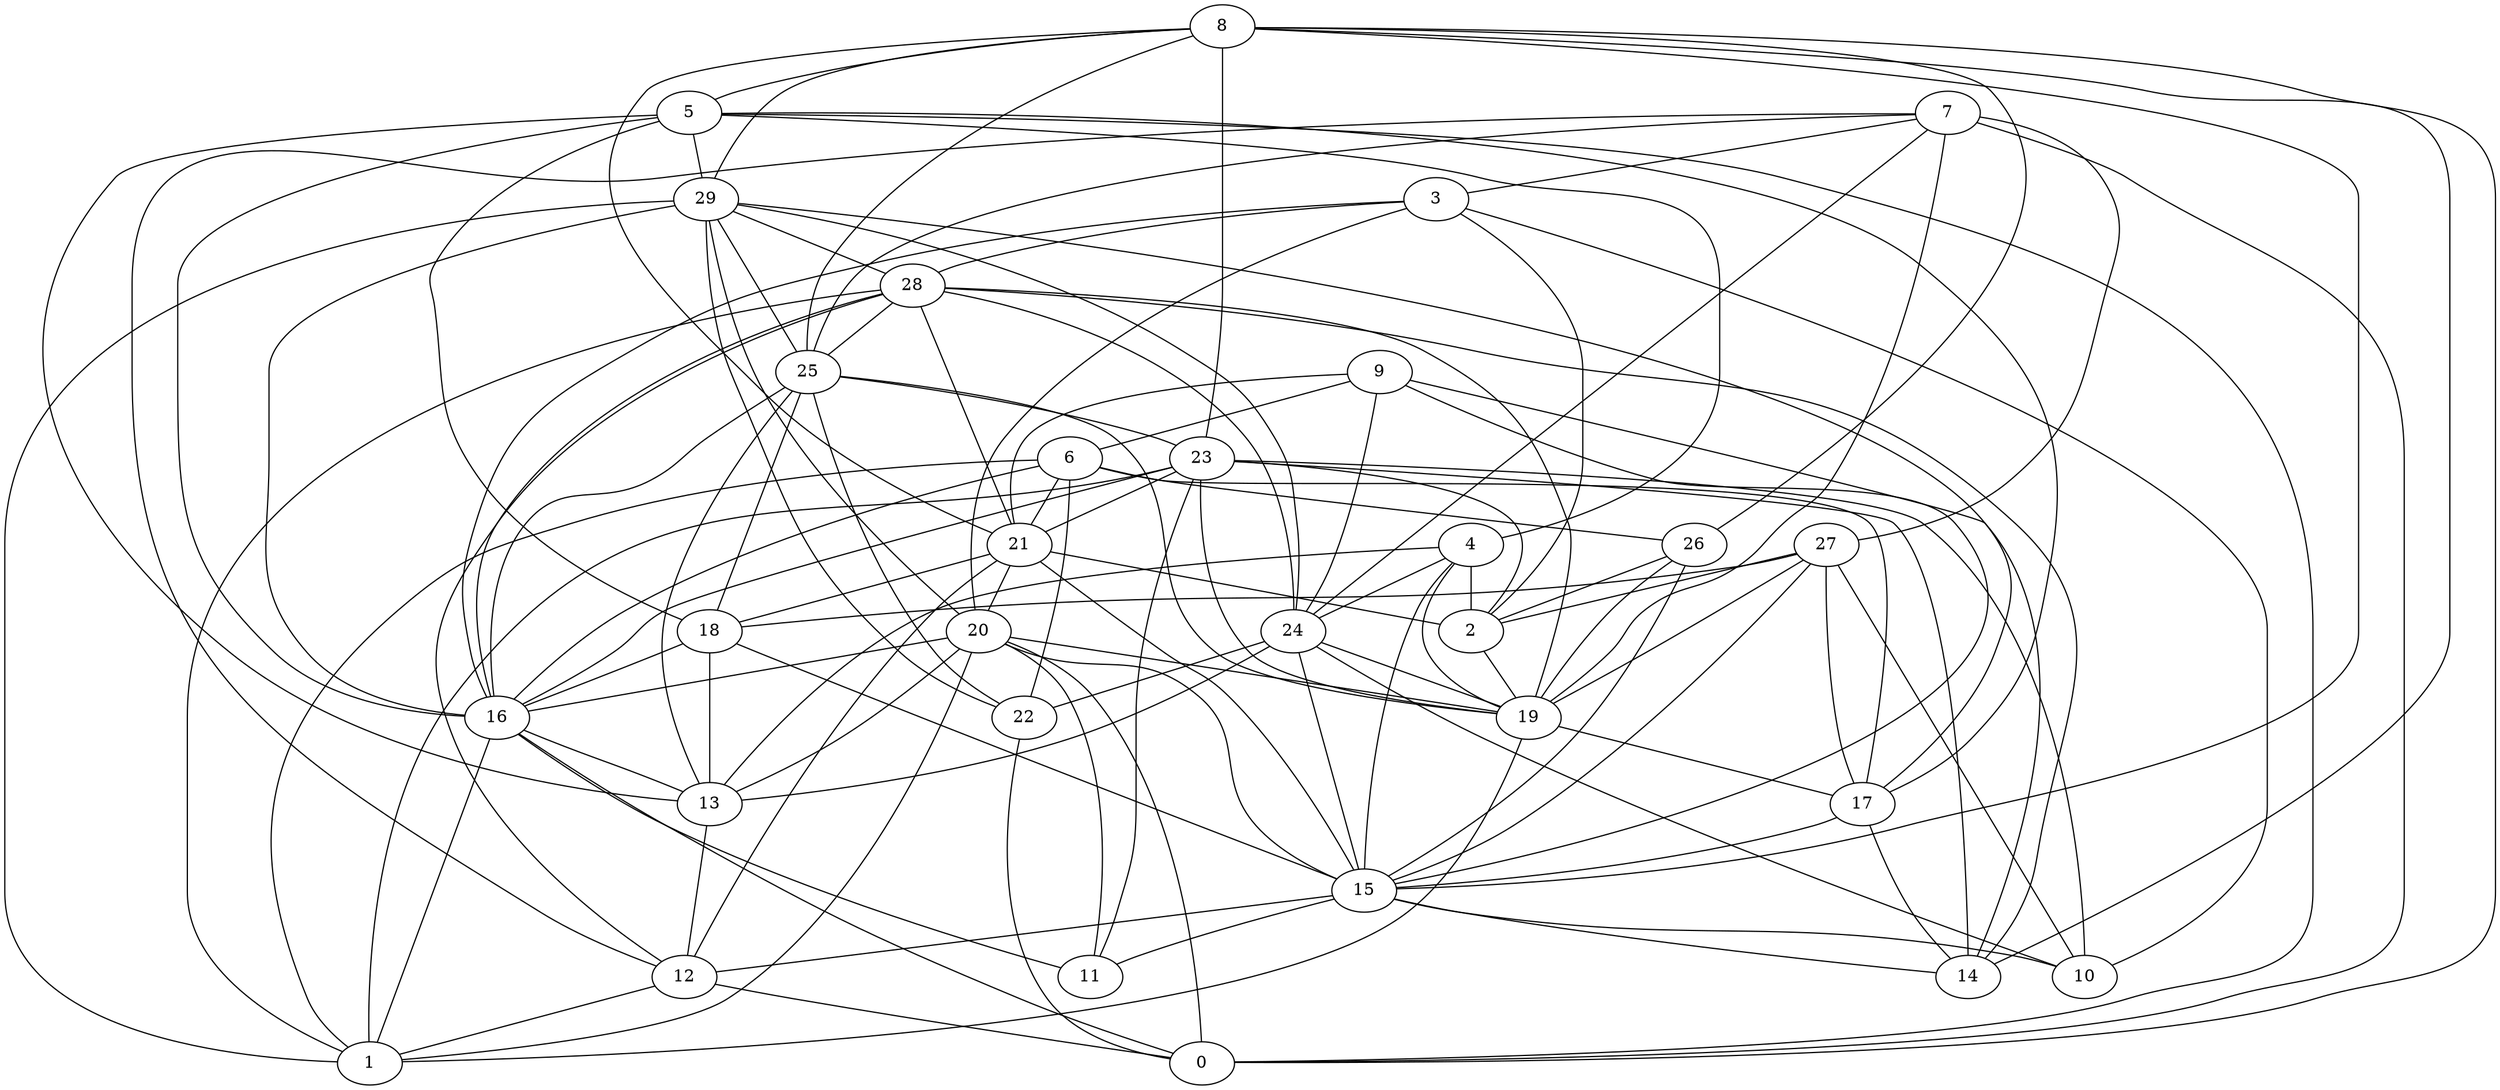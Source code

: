 digraph GG_graph {

subgraph G_graph {
edge [color = black]
"18" -> "16" [dir = none]
"20" -> "19" [dir = none]
"20" -> "0" [dir = none]
"20" -> "15" [dir = none]
"20" -> "11" [dir = none]
"24" -> "13" [dir = none]
"24" -> "19" [dir = none]
"16" -> "0" [dir = none]
"9" -> "24" [dir = none]
"9" -> "14" [dir = none]
"29" -> "17" [dir = none]
"29" -> "28" [dir = none]
"29" -> "1" [dir = none]
"13" -> "12" [dir = none]
"15" -> "11" [dir = none]
"15" -> "14" [dir = none]
"15" -> "10" [dir = none]
"26" -> "15" [dir = none]
"26" -> "2" [dir = none]
"17" -> "14" [dir = none]
"28" -> "12" [dir = none]
"28" -> "19" [dir = none]
"28" -> "21" [dir = none]
"28" -> "24" [dir = none]
"28" -> "1" [dir = none]
"28" -> "16" [dir = none]
"28" -> "14" [dir = none]
"19" -> "1" [dir = none]
"19" -> "17" [dir = none]
"3" -> "16" [dir = none]
"3" -> "20" [dir = none]
"3" -> "28" [dir = none]
"3" -> "10" [dir = none]
"6" -> "21" [dir = none]
"6" -> "26" [dir = none]
"6" -> "16" [dir = none]
"6" -> "22" [dir = none]
"7" -> "25" [dir = none]
"7" -> "0" [dir = none]
"7" -> "3" [dir = none]
"27" -> "15" [dir = none]
"27" -> "17" [dir = none]
"5" -> "17" [dir = none]
"5" -> "29" [dir = none]
"5" -> "18" [dir = none]
"4" -> "15" [dir = none]
"4" -> "19" [dir = none]
"4" -> "2" [dir = none]
"8" -> "0" [dir = none]
"8" -> "15" [dir = none]
"21" -> "20" [dir = none]
"21" -> "12" [dir = none]
"23" -> "10" [dir = none]
"23" -> "2" [dir = none]
"23" -> "21" [dir = none]
"2" -> "19" [dir = none]
"25" -> "22" [dir = none]
"25" -> "23" [dir = none]
"8" -> "23" [dir = none]
"23" -> "19" [dir = none]
"8" -> "5" [dir = none]
"27" -> "2" [dir = none]
"9" -> "15" [dir = none]
"29" -> "20" [dir = none]
"22" -> "0" [dir = none]
"29" -> "25" [dir = none]
"16" -> "11" [dir = none]
"18" -> "15" [dir = none]
"27" -> "18" [dir = none]
"27" -> "19" [dir = none]
"24" -> "15" [dir = none]
"12" -> "1" [dir = none]
"5" -> "16" [dir = none]
"20" -> "1" [dir = none]
"9" -> "6" [dir = none]
"3" -> "2" [dir = none]
"23" -> "11" [dir = none]
"9" -> "21" [dir = none]
"7" -> "24" [dir = none]
"4" -> "13" [dir = none]
"16" -> "1" [dir = none]
"20" -> "16" [dir = none]
"7" -> "27" [dir = none]
"8" -> "26" [dir = none]
"5" -> "0" [dir = none]
"24" -> "10" [dir = none]
"6" -> "17" [dir = none]
"18" -> "13" [dir = none]
"8" -> "25" [dir = none]
"21" -> "18" [dir = none]
"29" -> "16" [dir = none]
"17" -> "15" [dir = none]
"25" -> "13" [dir = none]
"25" -> "19" [dir = none]
"29" -> "24" [dir = none]
"7" -> "12" [dir = none]
"29" -> "22" [dir = none]
"12" -> "0" [dir = none]
"28" -> "25" [dir = none]
"24" -> "22" [dir = none]
"4" -> "24" [dir = none]
"21" -> "15" [dir = none]
"8" -> "29" [dir = none]
"25" -> "18" [dir = none]
"23" -> "16" [dir = none]
"26" -> "19" [dir = none]
"8" -> "21" [dir = none]
"20" -> "13" [dir = none]
"23" -> "1" [dir = none]
"8" -> "14" [dir = none]
"25" -> "16" [dir = none]
"5" -> "13" [dir = none]
"6" -> "1" [dir = none]
"23" -> "14" [dir = none]
"15" -> "12" [dir = none]
"7" -> "19" [dir = none]
"5" -> "4" [dir = none]
"16" -> "13" [dir = none]
"27" -> "10" [dir = none]
"21" -> "2" [dir = none]
}

}
